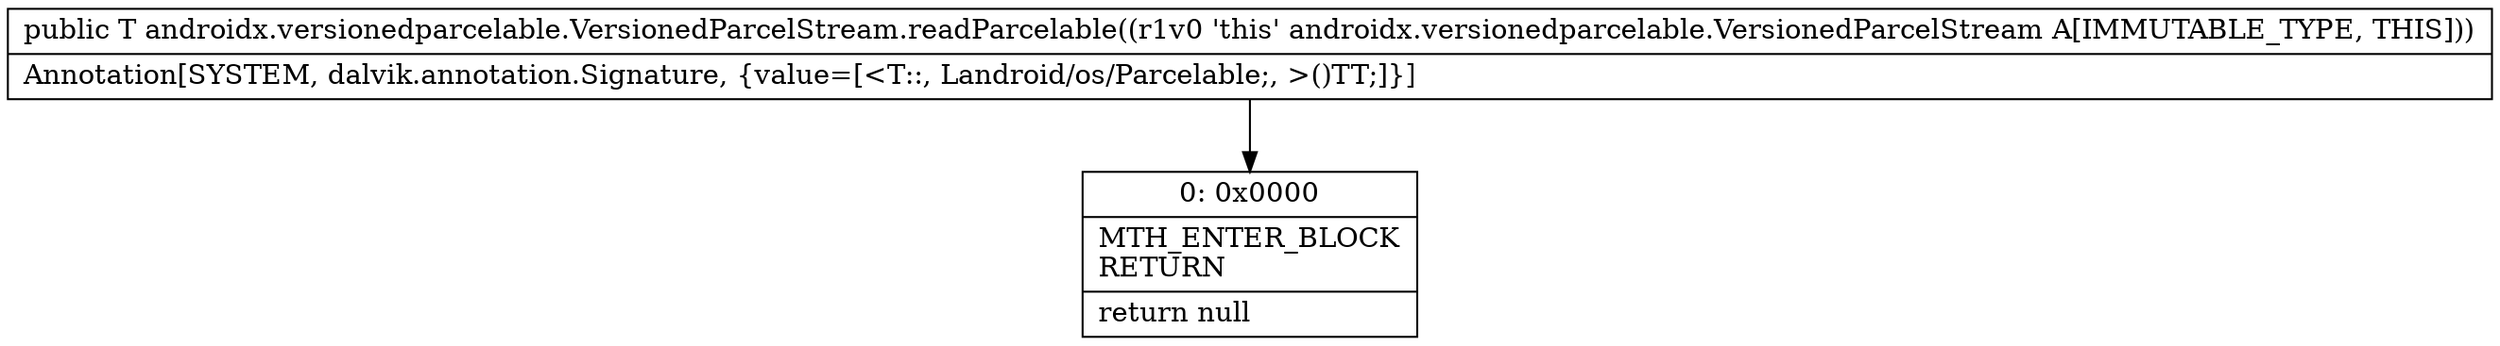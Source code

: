 digraph "CFG forandroidx.versionedparcelable.VersionedParcelStream.readParcelable()Landroid\/os\/Parcelable;" {
Node_0 [shape=record,label="{0\:\ 0x0000|MTH_ENTER_BLOCK\lRETURN\l|return null\l}"];
MethodNode[shape=record,label="{public T androidx.versionedparcelable.VersionedParcelStream.readParcelable((r1v0 'this' androidx.versionedparcelable.VersionedParcelStream A[IMMUTABLE_TYPE, THIS]))  | Annotation[SYSTEM, dalvik.annotation.Signature, \{value=[\<T::, Landroid\/os\/Parcelable;, \>()TT;]\}]\l}"];
MethodNode -> Node_0;
}

